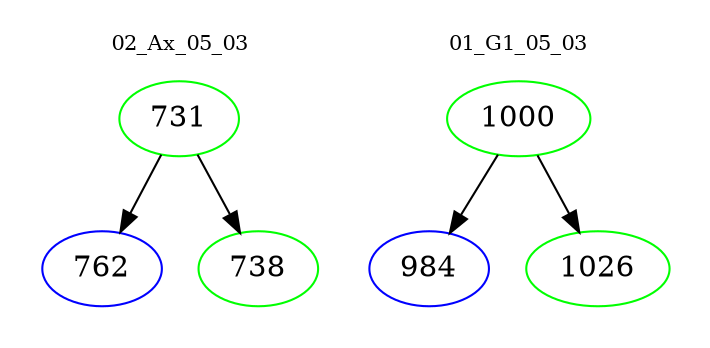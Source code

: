 digraph{
subgraph cluster_0 {
color = white
label = "02_Ax_05_03";
fontsize=10;
T0_731 [label="731", color="green"]
T0_731 -> T0_762 [color="black"]
T0_762 [label="762", color="blue"]
T0_731 -> T0_738 [color="black"]
T0_738 [label="738", color="green"]
}
subgraph cluster_1 {
color = white
label = "01_G1_05_03";
fontsize=10;
T1_1000 [label="1000", color="green"]
T1_1000 -> T1_984 [color="black"]
T1_984 [label="984", color="blue"]
T1_1000 -> T1_1026 [color="black"]
T1_1026 [label="1026", color="green"]
}
}
